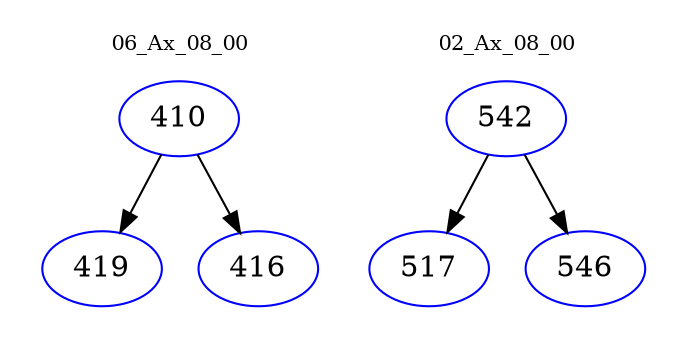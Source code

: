 digraph{
subgraph cluster_0 {
color = white
label = "06_Ax_08_00";
fontsize=10;
T0_410 [label="410", color="blue"]
T0_410 -> T0_419 [color="black"]
T0_419 [label="419", color="blue"]
T0_410 -> T0_416 [color="black"]
T0_416 [label="416", color="blue"]
}
subgraph cluster_1 {
color = white
label = "02_Ax_08_00";
fontsize=10;
T1_542 [label="542", color="blue"]
T1_542 -> T1_517 [color="black"]
T1_517 [label="517", color="blue"]
T1_542 -> T1_546 [color="black"]
T1_546 [label="546", color="blue"]
}
}
